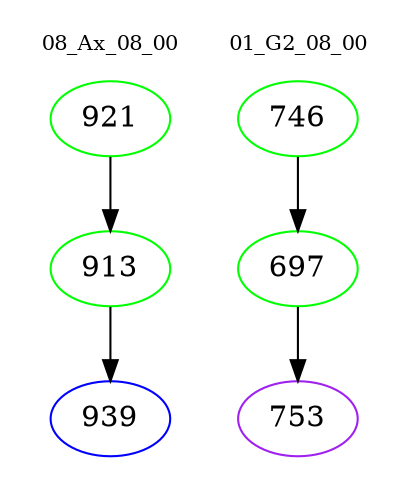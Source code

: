 digraph{
subgraph cluster_0 {
color = white
label = "08_Ax_08_00";
fontsize=10;
T0_921 [label="921", color="green"]
T0_921 -> T0_913 [color="black"]
T0_913 [label="913", color="green"]
T0_913 -> T0_939 [color="black"]
T0_939 [label="939", color="blue"]
}
subgraph cluster_1 {
color = white
label = "01_G2_08_00";
fontsize=10;
T1_746 [label="746", color="green"]
T1_746 -> T1_697 [color="black"]
T1_697 [label="697", color="green"]
T1_697 -> T1_753 [color="black"]
T1_753 [label="753", color="purple"]
}
}
